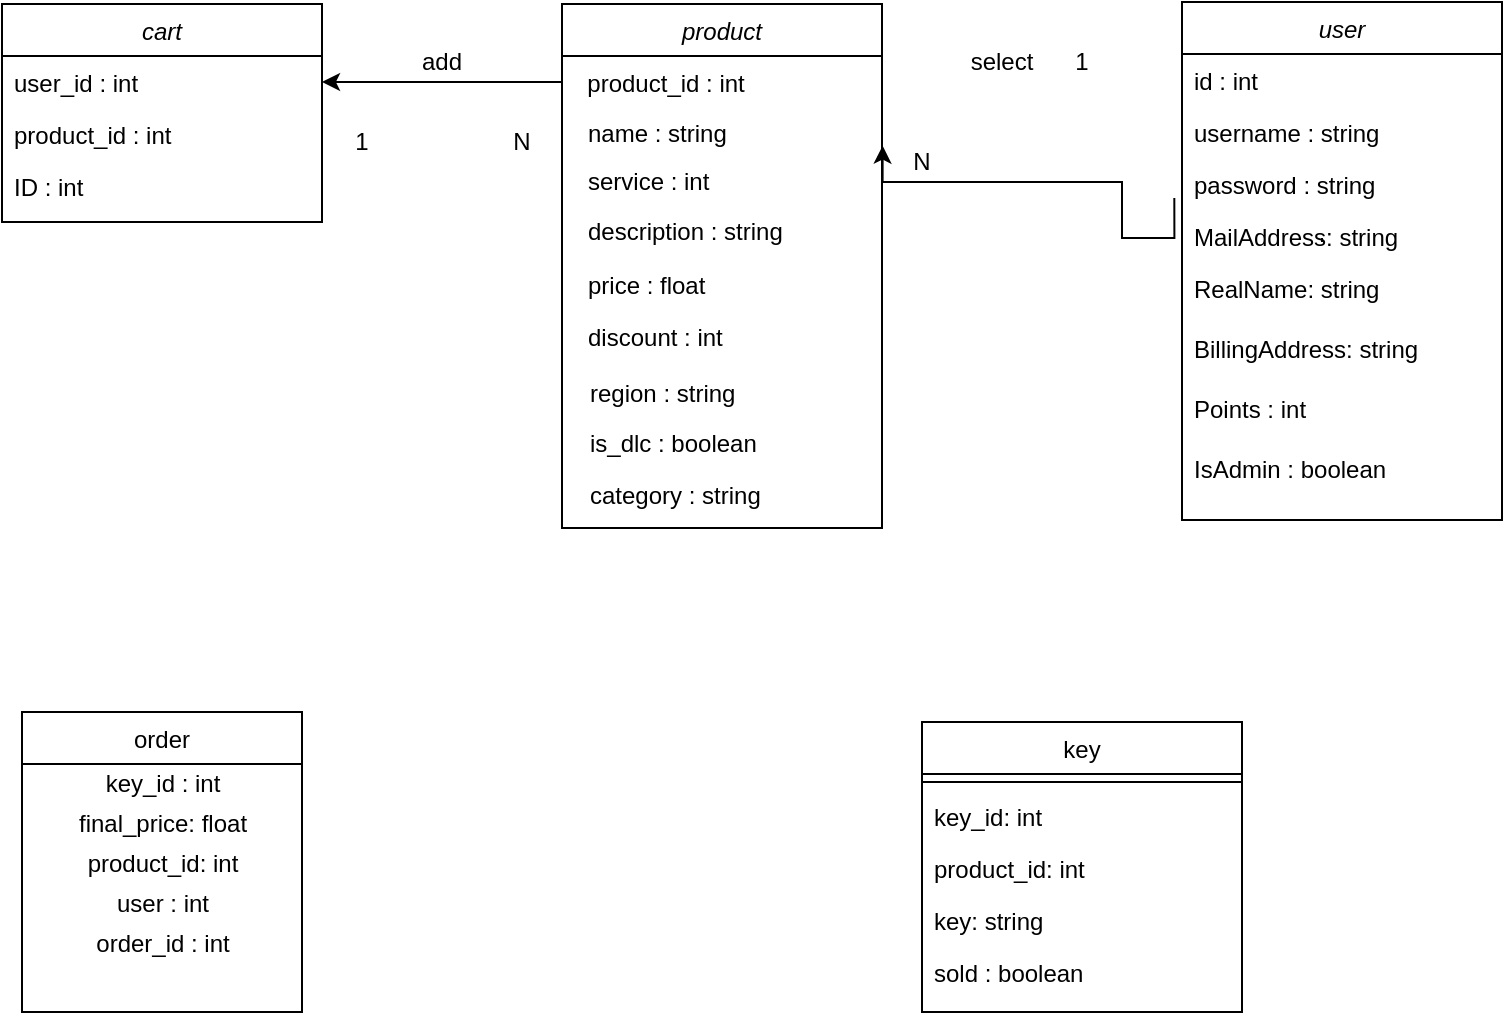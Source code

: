 <mxfile version="14.2.9" type="github">
  <diagram id="VeoFUl24I_dNdtMuMYzx" name="Page-1">
    <mxGraphModel dx="976" dy="559" grid="1" gridSize="10" guides="1" tooltips="1" connect="1" arrows="1" fold="1" page="1" pageScale="1" pageWidth="827" pageHeight="1169" math="0" shadow="0">
      <root>
        <mxCell id="WIyWlLk6GJQsqaUBKTNV-0" />
        <mxCell id="WIyWlLk6GJQsqaUBKTNV-1" parent="WIyWlLk6GJQsqaUBKTNV-0" />
        <mxCell id="zkfFHV4jXpPFQw0GAbJ--0" value="product" style="swimlane;fontStyle=2;align=center;verticalAlign=top;childLayout=stackLayout;horizontal=1;startSize=26;horizontalStack=0;resizeParent=1;resizeLast=0;collapsible=1;marginBottom=0;rounded=0;shadow=0;strokeWidth=1;" parent="WIyWlLk6GJQsqaUBKTNV-1" vertex="1">
          <mxGeometry x="320" y="61" width="160" height="262" as="geometry">
            <mxRectangle x="230" y="140" width="160" height="26" as="alternateBounds" />
          </mxGeometry>
        </mxCell>
        <mxCell id="zkfFHV4jXpPFQw0GAbJ--1" value="  product_id : int" style="text;align=left;verticalAlign=top;spacingLeft=4;spacingRight=4;overflow=hidden;rotatable=0;points=[[0,0.5],[1,0.5]];portConstraint=eastwest;" parent="zkfFHV4jXpPFQw0GAbJ--0" vertex="1">
          <mxGeometry y="26" width="160" height="26" as="geometry" />
        </mxCell>
        <mxCell id="zkfFHV4jXpPFQw0GAbJ--6" value="user" style="swimlane;fontStyle=2;align=center;verticalAlign=top;childLayout=stackLayout;horizontal=1;startSize=26;horizontalStack=0;resizeParent=1;resizeLast=0;collapsible=1;marginBottom=0;rounded=0;shadow=0;strokeWidth=1;" parent="WIyWlLk6GJQsqaUBKTNV-1" vertex="1">
          <mxGeometry x="630" y="60" width="160" height="259" as="geometry">
            <mxRectangle x="130" y="380" width="160" height="26" as="alternateBounds" />
          </mxGeometry>
        </mxCell>
        <mxCell id="zkfFHV4jXpPFQw0GAbJ--8" value="id : int" style="text;align=left;verticalAlign=top;spacingLeft=4;spacingRight=4;overflow=hidden;rotatable=0;points=[[0,0.5],[1,0.5]];portConstraint=eastwest;rounded=0;shadow=0;html=0;" parent="zkfFHV4jXpPFQw0GAbJ--6" vertex="1">
          <mxGeometry y="26" width="160" height="26" as="geometry" />
        </mxCell>
        <mxCell id="zkfFHV4jXpPFQw0GAbJ--11" value="username : string" style="text;align=left;verticalAlign=top;spacingLeft=4;spacingRight=4;overflow=hidden;rotatable=0;points=[[0,0.5],[1,0.5]];portConstraint=eastwest;" parent="zkfFHV4jXpPFQw0GAbJ--6" vertex="1">
          <mxGeometry y="52" width="160" height="26" as="geometry" />
        </mxCell>
        <mxCell id="VRpzb3whiEWAZjZxAtdW-17" value="password : string" style="text;align=left;verticalAlign=top;spacingLeft=4;spacingRight=4;overflow=hidden;rotatable=0;points=[[0,0.5],[1,0.5]];portConstraint=eastwest;" parent="zkfFHV4jXpPFQw0GAbJ--6" vertex="1">
          <mxGeometry y="78" width="160" height="26" as="geometry" />
        </mxCell>
        <mxCell id="VRpzb3whiEWAZjZxAtdW-18" value="MailAddress: string" style="text;align=left;verticalAlign=top;spacingLeft=4;spacingRight=4;overflow=hidden;rotatable=0;points=[[0,0.5],[1,0.5]];portConstraint=eastwest;" parent="zkfFHV4jXpPFQw0GAbJ--6" vertex="1">
          <mxGeometry y="104" width="160" height="26" as="geometry" />
        </mxCell>
        <mxCell id="aayf3ajhNIbeOpa840R7-4" value="RealName: string" style="text;align=left;verticalAlign=top;spacingLeft=4;spacingRight=4;overflow=hidden;rotatable=0;points=[[0,0.5],[1,0.5]];portConstraint=eastwest;" parent="zkfFHV4jXpPFQw0GAbJ--6" vertex="1">
          <mxGeometry y="130" width="160" height="30" as="geometry" />
        </mxCell>
        <mxCell id="VRpzb3whiEWAZjZxAtdW-19" value="BillingAddress: string" style="text;align=left;verticalAlign=top;spacingLeft=4;spacingRight=4;overflow=hidden;rotatable=0;points=[[0,0.5],[1,0.5]];portConstraint=eastwest;" parent="zkfFHV4jXpPFQw0GAbJ--6" vertex="1">
          <mxGeometry y="160" width="160" height="30" as="geometry" />
        </mxCell>
        <mxCell id="O9vExlEylo2LM8VIjViX-6" value="Points : int" style="text;align=left;verticalAlign=top;spacingLeft=4;spacingRight=4;overflow=hidden;rotatable=0;points=[[0,0.5],[1,0.5]];portConstraint=eastwest;" parent="zkfFHV4jXpPFQw0GAbJ--6" vertex="1">
          <mxGeometry y="190" width="160" height="30" as="geometry" />
        </mxCell>
        <mxCell id="O9vExlEylo2LM8VIjViX-7" value="IsAdmin : boolean" style="text;align=left;verticalAlign=top;spacingLeft=4;spacingRight=4;overflow=hidden;rotatable=0;points=[[0,0.5],[1,0.5]];portConstraint=eastwest;" parent="zkfFHV4jXpPFQw0GAbJ--6" vertex="1">
          <mxGeometry y="220" width="160" height="30" as="geometry" />
        </mxCell>
        <mxCell id="zkfFHV4jXpPFQw0GAbJ--13" value="key" style="swimlane;fontStyle=0;align=center;verticalAlign=top;childLayout=stackLayout;horizontal=1;startSize=26;horizontalStack=0;resizeParent=1;resizeLast=0;collapsible=1;marginBottom=0;rounded=0;shadow=0;strokeWidth=1;" parent="WIyWlLk6GJQsqaUBKTNV-1" vertex="1">
          <mxGeometry x="500" y="420" width="160" height="145" as="geometry">
            <mxRectangle x="340" y="380" width="170" height="26" as="alternateBounds" />
          </mxGeometry>
        </mxCell>
        <mxCell id="zkfFHV4jXpPFQw0GAbJ--15" value="" style="line;html=1;strokeWidth=1;align=left;verticalAlign=middle;spacingTop=-1;spacingLeft=3;spacingRight=3;rotatable=0;labelPosition=right;points=[];portConstraint=eastwest;" parent="zkfFHV4jXpPFQw0GAbJ--13" vertex="1">
          <mxGeometry y="26" width="160" height="8" as="geometry" />
        </mxCell>
        <mxCell id="VRpzb3whiEWAZjZxAtdW-20" value="key_id: int" style="text;align=left;verticalAlign=top;spacingLeft=4;spacingRight=4;overflow=hidden;rotatable=0;points=[[0,0.5],[1,0.5]];portConstraint=eastwest;" parent="zkfFHV4jXpPFQw0GAbJ--13" vertex="1">
          <mxGeometry y="34" width="160" height="26" as="geometry" />
        </mxCell>
        <mxCell id="7qeM803XtFpv4y-jfcd3-6" value="product_id: int" style="text;align=left;verticalAlign=top;spacingLeft=4;spacingRight=4;overflow=hidden;rotatable=0;points=[[0,0.5],[1,0.5]];portConstraint=eastwest;" parent="zkfFHV4jXpPFQw0GAbJ--13" vertex="1">
          <mxGeometry y="60" width="160" height="26" as="geometry" />
        </mxCell>
        <mxCell id="VRpzb3whiEWAZjZxAtdW-23" value="key: string" style="text;align=left;verticalAlign=top;spacingLeft=4;spacingRight=4;overflow=hidden;rotatable=0;points=[[0,0.5],[1,0.5]];portConstraint=eastwest;" parent="zkfFHV4jXpPFQw0GAbJ--13" vertex="1">
          <mxGeometry y="86" width="160" height="26" as="geometry" />
        </mxCell>
        <mxCell id="v2TszQjJ5PCaGcMO-8YV-1" value="sold : boolean" style="text;align=left;verticalAlign=top;spacingLeft=4;spacingRight=4;overflow=hidden;rotatable=0;points=[[0,0.5],[1,0.5]];portConstraint=eastwest;" vertex="1" parent="zkfFHV4jXpPFQw0GAbJ--13">
          <mxGeometry y="112" width="160" height="26" as="geometry" />
        </mxCell>
        <mxCell id="VRpzb3whiEWAZjZxAtdW-0" value="cart" style="swimlane;fontStyle=2;align=center;verticalAlign=top;childLayout=stackLayout;horizontal=1;startSize=26;horizontalStack=0;resizeParent=1;resizeLast=0;collapsible=1;marginBottom=0;rounded=0;shadow=0;strokeWidth=1;" parent="WIyWlLk6GJQsqaUBKTNV-1" vertex="1">
          <mxGeometry x="40" y="61" width="160" height="109" as="geometry">
            <mxRectangle x="230" y="140" width="160" height="26" as="alternateBounds" />
          </mxGeometry>
        </mxCell>
        <mxCell id="VRpzb3whiEWAZjZxAtdW-1" value="user_id : int" style="text;align=left;verticalAlign=top;spacingLeft=4;spacingRight=4;overflow=hidden;rotatable=0;points=[[0,0.5],[1,0.5]];portConstraint=eastwest;" parent="VRpzb3whiEWAZjZxAtdW-0" vertex="1">
          <mxGeometry y="26" width="160" height="26" as="geometry" />
        </mxCell>
        <mxCell id="VRpzb3whiEWAZjZxAtdW-59" value="product_id : int" style="text;align=left;verticalAlign=top;spacingLeft=4;spacingRight=4;overflow=hidden;rotatable=0;points=[[0,0.5],[1,0.5]];portConstraint=eastwest;rounded=0;shadow=0;html=0;" parent="VRpzb3whiEWAZjZxAtdW-0" vertex="1">
          <mxGeometry y="52" width="160" height="26" as="geometry" />
        </mxCell>
        <mxCell id="aayf3ajhNIbeOpa840R7-10" value="ID : int" style="text;align=left;verticalAlign=top;spacingLeft=4;spacingRight=4;overflow=hidden;rotatable=0;points=[[0,0.5],[1,0.5]];portConstraint=eastwest;rounded=0;shadow=0;html=0;" parent="VRpzb3whiEWAZjZxAtdW-0" vertex="1">
          <mxGeometry y="78" width="160" height="26" as="geometry" />
        </mxCell>
        <mxCell id="VRpzb3whiEWAZjZxAtdW-51" value="select" style="text;html=1;strokeColor=none;fillColor=none;align=center;verticalAlign=middle;whiteSpace=wrap;rounded=0;" parent="WIyWlLk6GJQsqaUBKTNV-1" vertex="1">
          <mxGeometry x="520" y="80" width="40" height="20" as="geometry" />
        </mxCell>
        <mxCell id="VRpzb3whiEWAZjZxAtdW-73" value="" style="endArrow=none;html=1;entryX=0.5;entryY=1;entryDx=0;entryDy=0;" parent="WIyWlLk6GJQsqaUBKTNV-1" edge="1">
          <mxGeometry width="50" height="50" relative="1" as="geometry">
            <mxPoint x="700" y="178" as="sourcePoint" />
            <mxPoint x="700" y="180" as="targetPoint" />
          </mxGeometry>
        </mxCell>
        <mxCell id="mndIu5OcAz433O3rEdWp-0" value="order" style="swimlane;fontStyle=0;align=center;verticalAlign=top;childLayout=stackLayout;horizontal=1;startSize=26;horizontalStack=0;resizeParent=1;resizeLast=0;collapsible=1;marginBottom=0;rounded=0;shadow=0;strokeWidth=1;" parent="WIyWlLk6GJQsqaUBKTNV-1" vertex="1">
          <mxGeometry x="50" y="415" width="140" height="150" as="geometry">
            <mxRectangle x="550" y="140" width="160" height="26" as="alternateBounds" />
          </mxGeometry>
        </mxCell>
        <mxCell id="v2TszQjJ5PCaGcMO-8YV-13" value="key_id : int" style="text;html=1;align=center;verticalAlign=middle;resizable=0;points=[];autosize=1;" vertex="1" parent="mndIu5OcAz433O3rEdWp-0">
          <mxGeometry y="26" width="140" height="20" as="geometry" />
        </mxCell>
        <mxCell id="v2TszQjJ5PCaGcMO-8YV-12" value="&lt;div&gt;final_price: float&lt;/div&gt;" style="text;html=1;align=center;verticalAlign=middle;resizable=0;points=[];autosize=1;" vertex="1" parent="mndIu5OcAz433O3rEdWp-0">
          <mxGeometry y="46" width="140" height="20" as="geometry" />
        </mxCell>
        <mxCell id="v2TszQjJ5PCaGcMO-8YV-11" value="&lt;div&gt;product_id: int&lt;/div&gt;" style="text;html=1;align=center;verticalAlign=middle;resizable=0;points=[];autosize=1;" vertex="1" parent="mndIu5OcAz433O3rEdWp-0">
          <mxGeometry y="66" width="140" height="20" as="geometry" />
        </mxCell>
        <mxCell id="v2TszQjJ5PCaGcMO-8YV-9" value="user : int" style="text;html=1;align=center;verticalAlign=middle;resizable=0;points=[];autosize=1;" vertex="1" parent="mndIu5OcAz433O3rEdWp-0">
          <mxGeometry y="86" width="140" height="20" as="geometry" />
        </mxCell>
        <mxCell id="v2TszQjJ5PCaGcMO-8YV-3" value="&lt;div&gt;order_id : int&lt;/div&gt;" style="text;html=1;align=center;verticalAlign=middle;resizable=0;points=[];autosize=1;" vertex="1" parent="mndIu5OcAz433O3rEdWp-0">
          <mxGeometry y="106" width="140" height="20" as="geometry" />
        </mxCell>
        <mxCell id="mndIu5OcAz433O3rEdWp-35" value="N" style="text;html=1;strokeColor=none;fillColor=none;align=center;verticalAlign=middle;whiteSpace=wrap;rounded=0;" parent="WIyWlLk6GJQsqaUBKTNV-1" vertex="1">
          <mxGeometry x="280" y="120" width="40" height="20" as="geometry" />
        </mxCell>
        <mxCell id="mndIu5OcAz433O3rEdWp-38" value="N" style="text;html=1;strokeColor=none;fillColor=none;align=center;verticalAlign=middle;whiteSpace=wrap;rounded=0;" parent="WIyWlLk6GJQsqaUBKTNV-1" vertex="1">
          <mxGeometry x="480" y="130" width="40" height="20" as="geometry" />
        </mxCell>
        <mxCell id="mndIu5OcAz433O3rEdWp-42" value="1" style="text;html=1;strokeColor=none;fillColor=none;align=center;verticalAlign=middle;whiteSpace=wrap;rounded=0;" parent="WIyWlLk6GJQsqaUBKTNV-1" vertex="1">
          <mxGeometry x="560" y="80" width="40" height="20" as="geometry" />
        </mxCell>
        <mxCell id="mndIu5OcAz433O3rEdWp-62" style="edgeStyle=orthogonalEdgeStyle;rounded=0;orthogonalLoop=1;jettySize=auto;html=1;exitX=0;exitY=0.5;exitDx=0;exitDy=0;entryX=1;entryY=0.5;entryDx=0;entryDy=0;" parent="WIyWlLk6GJQsqaUBKTNV-1" source="zkfFHV4jXpPFQw0GAbJ--1" target="VRpzb3whiEWAZjZxAtdW-1" edge="1">
          <mxGeometry relative="1" as="geometry" />
        </mxCell>
        <mxCell id="mndIu5OcAz433O3rEdWp-63" value="add" style="text;html=1;strokeColor=none;fillColor=none;align=center;verticalAlign=middle;whiteSpace=wrap;rounded=0;" parent="WIyWlLk6GJQsqaUBKTNV-1" vertex="1">
          <mxGeometry x="240" y="80" width="40" height="20" as="geometry" />
        </mxCell>
        <mxCell id="mndIu5OcAz433O3rEdWp-71" value="1" style="text;html=1;strokeColor=none;fillColor=none;align=center;verticalAlign=middle;whiteSpace=wrap;rounded=0;" parent="WIyWlLk6GJQsqaUBKTNV-1" vertex="1">
          <mxGeometry x="200" y="120" width="40" height="20" as="geometry" />
        </mxCell>
        <mxCell id="VRpzb3whiEWAZjZxAtdW-49" style="edgeStyle=orthogonalEdgeStyle;rounded=0;orthogonalLoop=1;jettySize=auto;html=1;entryX=1.002;entryY=0.724;entryDx=0;entryDy=0;entryPerimeter=0;exitX=-0.024;exitY=0.769;exitDx=0;exitDy=0;exitPerimeter=0;" parent="WIyWlLk6GJQsqaUBKTNV-1" source="VRpzb3whiEWAZjZxAtdW-17" edge="1">
          <mxGeometry relative="1" as="geometry">
            <mxPoint x="660" y="140" as="sourcePoint" />
            <mxPoint x="480.32" y="131.824" as="targetPoint" />
            <Array as="points">
              <mxPoint x="626" y="178" />
              <mxPoint x="600" y="178" />
              <mxPoint x="600" y="150" />
              <mxPoint x="480" y="150" />
            </Array>
          </mxGeometry>
        </mxCell>
        <mxCell id="v2TszQjJ5PCaGcMO-8YV-17" value="name : string" style="text;align=left;verticalAlign=top;spacingLeft=4;spacingRight=4;overflow=hidden;rotatable=0;points=[[0,0.5],[1,0.5]];portConstraint=eastwest;" vertex="1" parent="WIyWlLk6GJQsqaUBKTNV-1">
          <mxGeometry x="327" y="112" width="160" height="26" as="geometry" />
        </mxCell>
        <mxCell id="v2TszQjJ5PCaGcMO-8YV-18" value="service : int" style="text;align=left;verticalAlign=top;spacingLeft=4;spacingRight=4;overflow=hidden;rotatable=0;points=[[0,0.5],[1,0.5]];portConstraint=eastwest;" vertex="1" parent="WIyWlLk6GJQsqaUBKTNV-1">
          <mxGeometry x="327" y="136" width="160" height="26" as="geometry" />
        </mxCell>
        <mxCell id="v2TszQjJ5PCaGcMO-8YV-19" value="description : string" style="text;align=left;verticalAlign=top;spacingLeft=4;spacingRight=4;overflow=hidden;rotatable=0;points=[[0,0.5],[1,0.5]];portConstraint=eastwest;" vertex="1" parent="WIyWlLk6GJQsqaUBKTNV-1">
          <mxGeometry x="327" y="161" width="160" height="26" as="geometry" />
        </mxCell>
        <mxCell id="v2TszQjJ5PCaGcMO-8YV-20" value="price : float" style="text;align=left;verticalAlign=top;spacingLeft=4;spacingRight=4;overflow=hidden;rotatable=0;points=[[0,0.5],[1,0.5]];portConstraint=eastwest;" vertex="1" parent="WIyWlLk6GJQsqaUBKTNV-1">
          <mxGeometry x="327" y="188" width="160" height="26" as="geometry" />
        </mxCell>
        <mxCell id="v2TszQjJ5PCaGcMO-8YV-21" value="discount : int" style="text;align=left;verticalAlign=top;spacingLeft=4;spacingRight=4;overflow=hidden;rotatable=0;points=[[0,0.5],[1,0.5]];portConstraint=eastwest;" vertex="1" parent="WIyWlLk6GJQsqaUBKTNV-1">
          <mxGeometry x="327" y="214" width="160" height="26" as="geometry" />
        </mxCell>
        <mxCell id="v2TszQjJ5PCaGcMO-8YV-22" value="region : string" style="text;align=left;verticalAlign=top;spacingLeft=4;spacingRight=4;overflow=hidden;rotatable=0;points=[[0,0.5],[1,0.5]];portConstraint=eastwest;" vertex="1" parent="WIyWlLk6GJQsqaUBKTNV-1">
          <mxGeometry x="328" y="242" width="160" height="26" as="geometry" />
        </mxCell>
        <mxCell id="v2TszQjJ5PCaGcMO-8YV-23" value="is_dlc : boolean" style="text;align=left;verticalAlign=top;spacingLeft=4;spacingRight=4;overflow=hidden;rotatable=0;points=[[0,0.5],[1,0.5]];portConstraint=eastwest;" vertex="1" parent="WIyWlLk6GJQsqaUBKTNV-1">
          <mxGeometry x="328" y="267" width="160" height="26" as="geometry" />
        </mxCell>
        <mxCell id="v2TszQjJ5PCaGcMO-8YV-24" value="category : string" style="text;align=left;verticalAlign=top;spacingLeft=4;spacingRight=4;overflow=hidden;rotatable=0;points=[[0,0.5],[1,0.5]];portConstraint=eastwest;" vertex="1" parent="WIyWlLk6GJQsqaUBKTNV-1">
          <mxGeometry x="328" y="293" width="160" height="26" as="geometry" />
        </mxCell>
      </root>
    </mxGraphModel>
  </diagram>
</mxfile>
